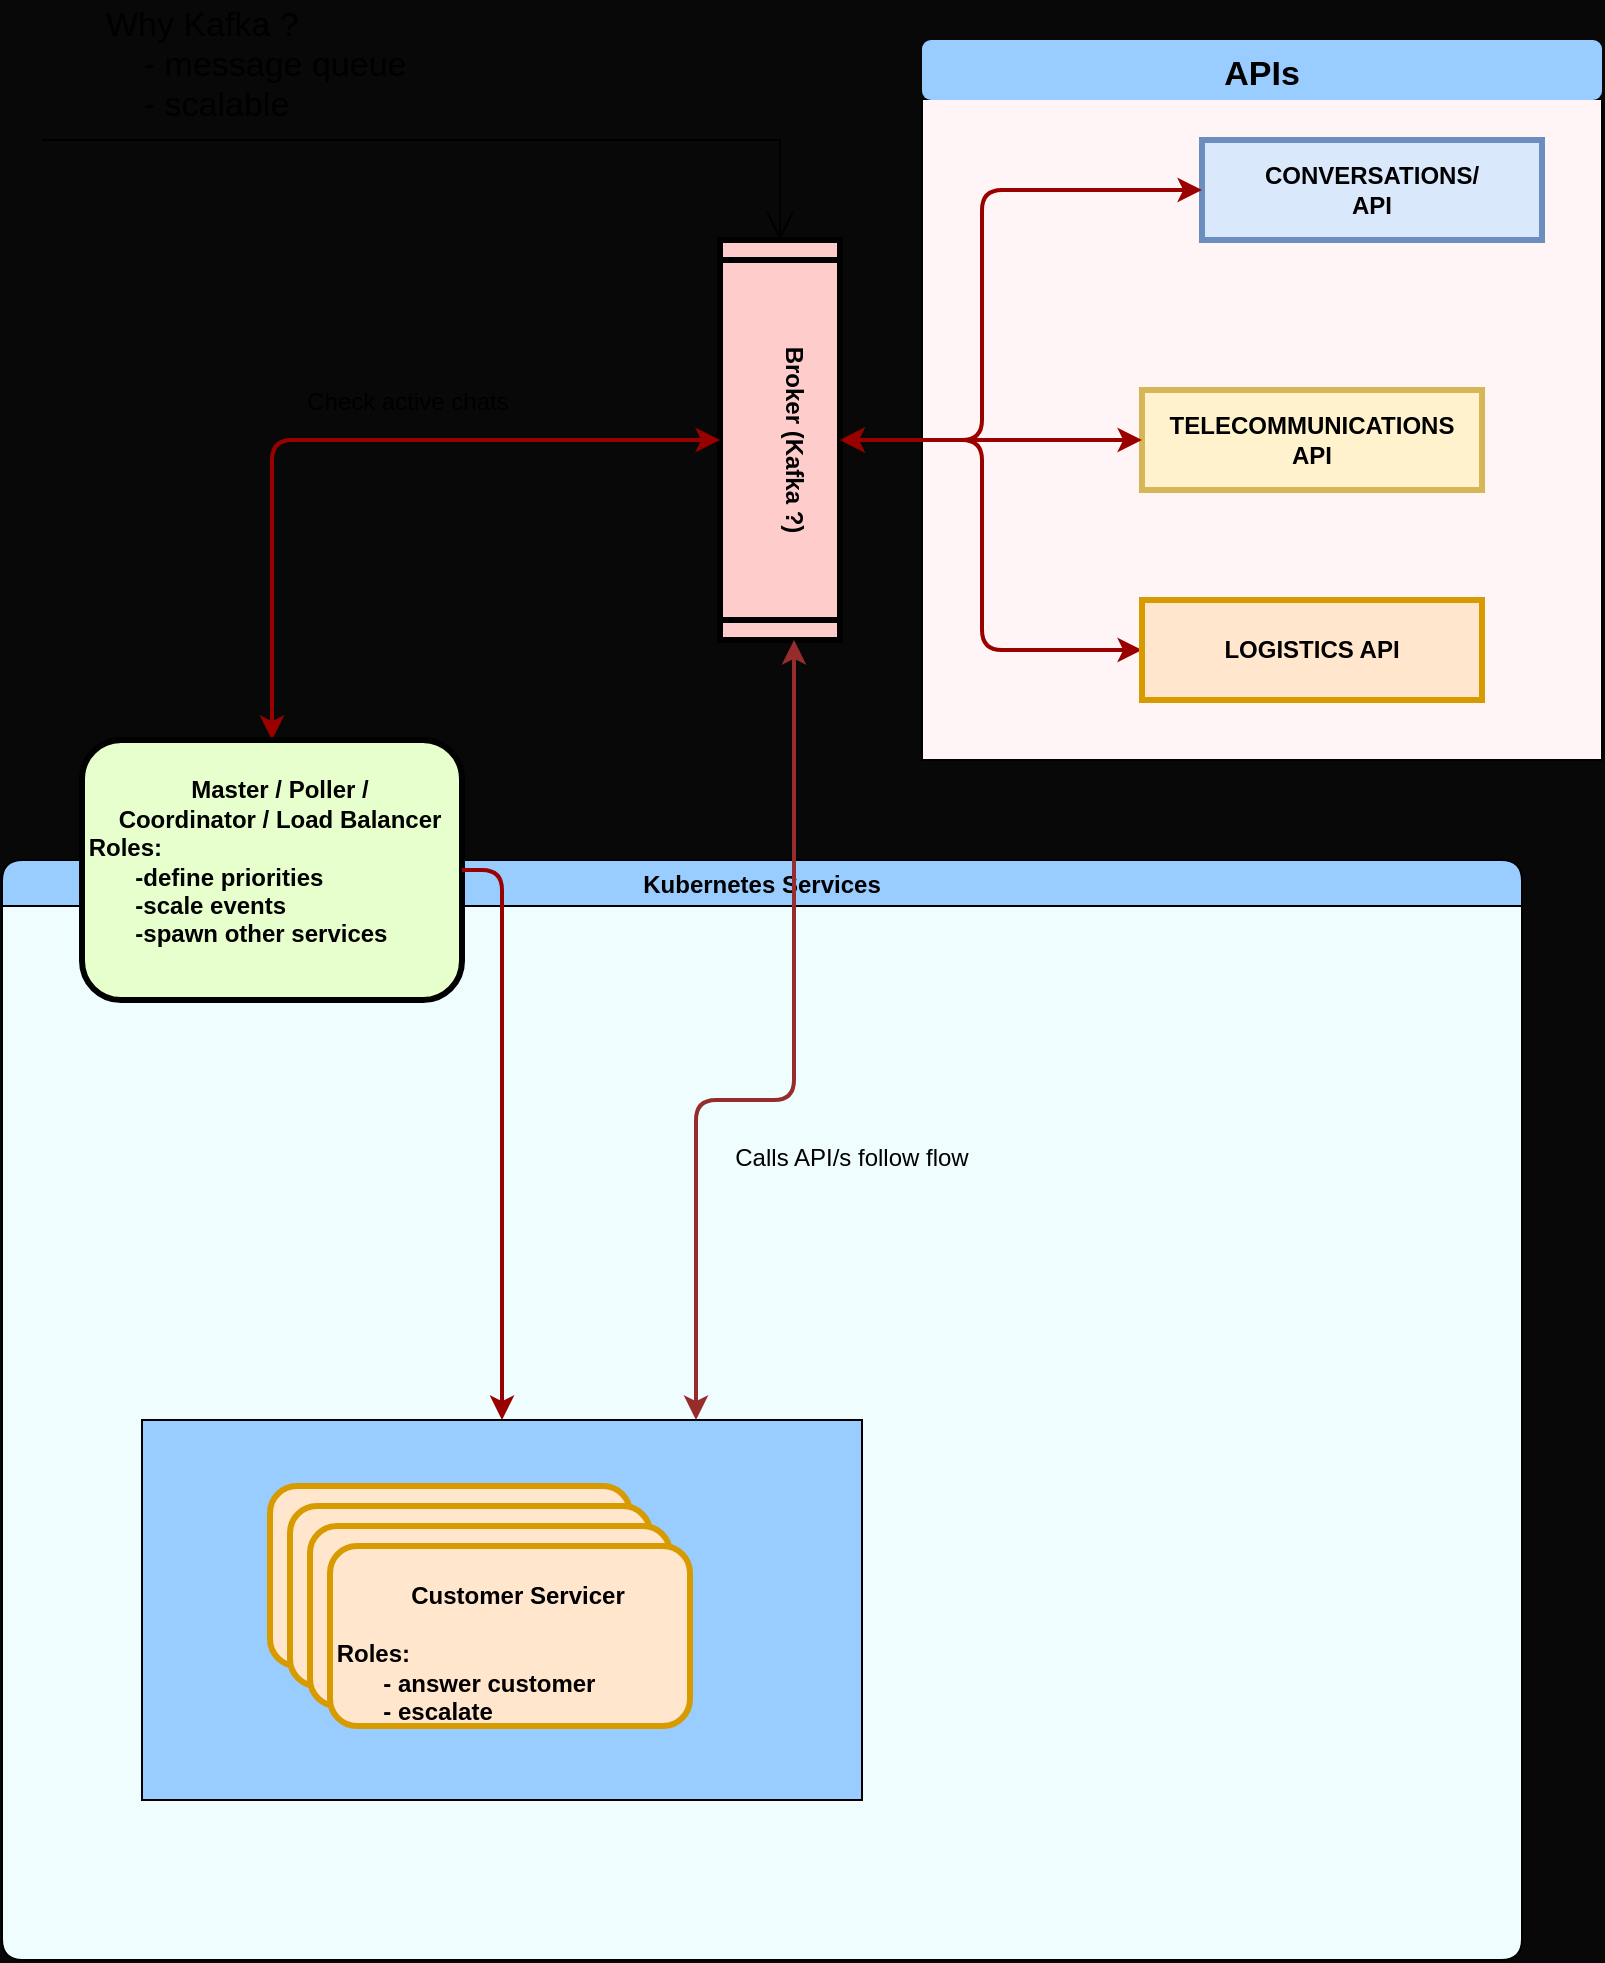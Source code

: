 <mxfile>
    <diagram name="Page-1" id="c7558073-3199-34d8-9f00-42111426c3f3">
        <mxGraphModel dx="620" dy="814" grid="1" gridSize="10" guides="1" tooltips="1" connect="1" arrows="1" fold="1" page="1" pageScale="1" pageWidth="826" pageHeight="1169" background="#080808" math="0" shadow="0">
            <root>
                <mxCell id="0"/>
                <mxCell id="1" parent="0"/>
                <mxCell id="cOc1v8Od7rdK0ufrx-xu-103" value="" style="swimlane;startSize=0;rounded=1;shadow=0;glass=0;fillColor=#99CCFF;swimlaneFillColor=#FFF5F6;" parent="1" vertex="1">
                    <mxGeometry x="510" y="70" width="340" height="330" as="geometry"/>
                </mxCell>
                <mxCell id="13" value="CONVERSATIONS/&#10;API" style="whiteSpace=wrap;align=center;verticalAlign=middle;fontStyle=1;strokeWidth=3;fillColor=#dae8fc;strokeColor=#6c8ebf;fontColor=#000000;" parent="1" vertex="1">
                    <mxGeometry x="650" y="90" width="170" height="50" as="geometry"/>
                </mxCell>
                <mxCell id="68" value="" style="edgeStyle=elbowEdgeStyle;elbow=horizontal;strokeColor=#990000;strokeWidth=2;startArrow=classic;startFill=1;exitX=0.5;exitY=0;exitDx=0;exitDy=0;entryX=0;entryY=0.5;entryDx=0;entryDy=0;" parent="1" source="cOc1v8Od7rdK0ufrx-xu-97" target="cOc1v8Od7rdK0ufrx-xu-100" edge="1">
                    <mxGeometry width="100" height="100" relative="1" as="geometry">
                        <mxPoint x="540" y="290" as="sourcePoint"/>
                        <mxPoint x="540" y="489" as="targetPoint"/>
                        <Array as="points">
                            <mxPoint x="540" y="319"/>
                        </Array>
                    </mxGeometry>
                </mxCell>
                <mxCell id="71" value="Check active chats" style="text;spacingTop=-5;align=center" parent="1" vertex="1">
                    <mxGeometry x="238" y="212" width="30" height="30" as="geometry"/>
                </mxCell>
                <mxCell id="81" value="" style="edgeStyle=elbowEdgeStyle;elbow=horizontal;strokeColor=#990000;strokeWidth=2;exitX=0.5;exitY=0;exitDx=0;exitDy=0;startArrow=classic;startFill=1;" parent="1" source="cOc1v8Od7rdK0ufrx-xu-97" target="13" edge="1">
                    <mxGeometry width="100" height="100" relative="1" as="geometry">
                        <mxPoint x="590" y="400" as="sourcePoint"/>
                        <mxPoint x="520" y="630" as="targetPoint"/>
                        <Array as="points">
                            <mxPoint x="540" y="250"/>
                        </Array>
                    </mxGeometry>
                </mxCell>
                <mxCell id="cOc1v8Od7rdK0ufrx-xu-97" value="Broker (Kafka ?)&#10;" style="shape=process;whiteSpace=wrap;align=center;verticalAlign=middle;size=0.05;fontStyle=1;strokeWidth=3;fillColor=#FFCCCC;rotation=90;fontColor=#000000;" parent="1" vertex="1">
                    <mxGeometry x="339" y="210" width="200" height="60" as="geometry"/>
                </mxCell>
                <mxCell id="cOc1v8Od7rdK0ufrx-xu-99" value="TELECOMMUNICATIONS&#10;API" style="whiteSpace=wrap;align=center;verticalAlign=middle;fontStyle=1;strokeWidth=3;fillColor=#fff2cc;strokeColor=#d6b656;fontColor=#000000;" parent="1" vertex="1">
                    <mxGeometry x="620" y="215" width="170" height="50" as="geometry"/>
                </mxCell>
                <mxCell id="cOc1v8Od7rdK0ufrx-xu-100" value="LOGISTICS API" style="whiteSpace=wrap;align=center;verticalAlign=middle;fontStyle=1;strokeWidth=3;fillColor=#ffe6cc;strokeColor=#d79b00;fontColor=#000000;" parent="1" vertex="1">
                    <mxGeometry x="620" y="320" width="170" height="50" as="geometry"/>
                </mxCell>
                <mxCell id="cOc1v8Od7rdK0ufrx-xu-101" value="" style="edgeStyle=elbowEdgeStyle;elbow=horizontal;strokeColor=#990000;strokeWidth=2;exitX=0.5;exitY=0;exitDx=0;exitDy=0;startArrow=classic;startFill=1;entryX=0;entryY=0.5;entryDx=0;entryDy=0;" parent="1" source="cOc1v8Od7rdK0ufrx-xu-97" target="cOc1v8Od7rdK0ufrx-xu-99" edge="1">
                    <mxGeometry width="100" height="100" relative="1" as="geometry">
                        <mxPoint x="461" y="250" as="sourcePoint"/>
                        <mxPoint x="660" y="125" as="targetPoint"/>
                        <Array as="points">
                            <mxPoint x="550" y="260"/>
                        </Array>
                    </mxGeometry>
                </mxCell>
                <mxCell id="cOc1v8Od7rdK0ufrx-xu-102" value="Kubernetes Services" style="swimlane;fillColor=#99CCFF;glass=0;rounded=1;shadow=0;swimlaneFillColor=#F0FDFF;" parent="1" vertex="1">
                    <mxGeometry x="50" y="450" width="760" height="550" as="geometry"/>
                </mxCell>
                <mxCell id="cOc1v8Od7rdK0ufrx-xu-112" value="&lt;p style=&quot;margin: 0px ; margin-top: 4px ; text-align: center ; text-decoration: underline&quot;&gt;&lt;/p&gt;&lt;p style=&quot;margin: 0px ; margin-left: 8px&quot;&gt;&lt;br&gt;&lt;/p&gt;&lt;p style=&quot;margin: 0px ; margin-left: 8px&quot;&gt;Customer Servicer&lt;/p&gt;&lt;p style=&quot;margin: 0px ; margin-left: 8px&quot;&gt;&lt;/p&gt;&lt;div style=&quot;text-align: justify&quot;&gt;&lt;br&gt;&lt;/div&gt;&lt;div style=&quot;text-align: justify&quot;&gt;&amp;nbsp;Roles:&lt;/div&gt;&lt;div style=&quot;text-align: justify&quot;&gt;&lt;span style=&quot;white-space: pre&quot;&gt;&#9;- answer customer&lt;/span&gt;&lt;br&gt;&lt;/div&gt;&lt;div style=&quot;text-align: justify&quot;&gt;&lt;span style=&quot;white-space: pre&quot;&gt;&lt;span style=&quot;white-space: pre&quot;&gt;&#9;- escalate&lt;/span&gt;&lt;br&gt;&lt;/span&gt;&lt;/div&gt;&lt;p&gt;&lt;/p&gt;&lt;p&gt;&lt;/p&gt;" style="verticalAlign=middle;align=center;overflow=fill;fontSize=12;fontFamily=Helvetica;html=1;rounded=1;fontStyle=1;strokeWidth=3;fillColor=#ffe6cc;spacingLeft=2;strokeColor=#d79b00;" parent="cOc1v8Od7rdK0ufrx-xu-102" vertex="1">
                    <mxGeometry x="124" y="303" width="180" height="90" as="geometry"/>
                </mxCell>
                <mxCell id="cOc1v8Od7rdK0ufrx-xu-123" value="" style="rounded=0;whiteSpace=wrap;html=1;shadow=0;glass=0;fontSize=17;fillColor=#99CCFF;" parent="cOc1v8Od7rdK0ufrx-xu-102" vertex="1">
                    <mxGeometry x="70" y="280" width="360" height="190" as="geometry"/>
                </mxCell>
                <mxCell id="96" value="Calls API/s follow flow" style="text;spacingTop=-5;align=center;fontColor=#000000;" vertex="1" parent="cOc1v8Od7rdK0ufrx-xu-102">
                    <mxGeometry x="410" y="140" width="30" height="30" as="geometry"/>
                </mxCell>
                <mxCell id="92" value="" style="edgeStyle=elbowEdgeStyle;elbow=horizontal;strokeColor=#990000;strokeWidth=2;startArrow=classic;startFill=1;exitX=0.5;exitY=0;exitDx=0;exitDy=0;entryX=0.5;entryY=1;entryDx=0;entryDy=0;" parent="1" source="6" target="cOc1v8Od7rdK0ufrx-xu-97" edge="1">
                    <mxGeometry width="100" height="100" relative="1" as="geometry">
                        <mxPoint x="196" y="400" as="sourcePoint"/>
                        <mxPoint x="390" y="245" as="targetPoint"/>
                        <Array as="points">
                            <mxPoint x="185" y="320"/>
                            <mxPoint x="140" y="260"/>
                            <mxPoint x="360" y="320"/>
                            <mxPoint x="250" y="470"/>
                        </Array>
                    </mxGeometry>
                </mxCell>
                <mxCell id="cOc1v8Od7rdK0ufrx-xu-106" value="Why Kafka ?&#10;    - message queue&#10;    - scalable" style="text;spacingTop=-5;align=left;fontSize=17;" parent="1" vertex="1">
                    <mxGeometry x="100" y="20" width="170" height="30" as="geometry"/>
                </mxCell>
                <mxCell id="cOc1v8Od7rdK0ufrx-xu-109" value="" style="endArrow=open;endFill=1;endSize=12;html=1;rounded=0;fontSize=17;entryX=0;entryY=0.5;entryDx=0;entryDy=0;edgeStyle=orthogonalEdgeStyle;" parent="1" target="cOc1v8Od7rdK0ufrx-xu-97" edge="1">
                    <mxGeometry width="160" relative="1" as="geometry">
                        <mxPoint x="70" y="90" as="sourcePoint"/>
                        <mxPoint x="260" y="114.5" as="targetPoint"/>
                        <Array as="points">
                            <mxPoint x="100" y="90"/>
                            <mxPoint x="421" y="90"/>
                        </Array>
                    </mxGeometry>
                </mxCell>
                <mxCell id="cOc1v8Od7rdK0ufrx-xu-110" value="APIs" style="text;align=center;fontStyle=1;verticalAlign=middle;spacingLeft=3;spacingRight=3;strokeColor=none;rotatable=0;points=[[0,0.5],[1,0.5]];portConstraint=eastwest;rounded=1;shadow=0;glass=0;fontSize=17;fillColor=#99CCFF;" parent="1" vertex="1">
                    <mxGeometry x="510" y="40" width="340" height="30" as="geometry"/>
                </mxCell>
                <mxCell id="cOc1v8Od7rdK0ufrx-xu-118" value="&lt;p style=&quot;margin: 0px ; margin-top: 4px ; text-align: center ; text-decoration: underline&quot;&gt;&lt;/p&gt;&lt;p style=&quot;margin: 0px ; margin-left: 8px&quot;&gt;&lt;br&gt;&lt;/p&gt;&lt;p style=&quot;margin: 0px ; margin-left: 8px&quot;&gt;Customer Servicer&lt;/p&gt;&lt;p style=&quot;margin: 0px ; margin-left: 8px&quot;&gt;&lt;/p&gt;&lt;div style=&quot;text-align: justify&quot;&gt;&lt;br&gt;&lt;/div&gt;&lt;div style=&quot;text-align: justify&quot;&gt;&amp;nbsp;Roles:&lt;/div&gt;&lt;div style=&quot;text-align: justify&quot;&gt;&lt;span style=&quot;white-space: pre&quot;&gt;&#9;- answer customer&lt;/span&gt;&lt;br&gt;&lt;/div&gt;&lt;div style=&quot;text-align: justify&quot;&gt;&lt;span style=&quot;white-space: pre&quot;&gt;&lt;span style=&quot;white-space: pre&quot;&gt;&#9;- escalate&lt;/span&gt;&lt;br&gt;&lt;/span&gt;&lt;/div&gt;&lt;p&gt;&lt;/p&gt;&lt;p&gt;&lt;/p&gt;" style="verticalAlign=middle;align=center;overflow=fill;fontSize=12;fontFamily=Helvetica;html=1;rounded=1;fontStyle=1;strokeWidth=3;fillColor=#ffe6cc;spacingLeft=2;strokeColor=#d79b00;fontColor=none;noLabel=1;" parent="1" vertex="1">
                    <mxGeometry x="184" y="763" width="180" height="90" as="geometry"/>
                </mxCell>
                <mxCell id="cOc1v8Od7rdK0ufrx-xu-119" value="&lt;p style=&quot;margin: 0px ; margin-top: 4px ; text-align: center ; text-decoration: underline&quot;&gt;&lt;/p&gt;&lt;p style=&quot;margin: 0px ; margin-left: 8px&quot;&gt;&lt;br&gt;&lt;/p&gt;&lt;p style=&quot;margin: 0px ; margin-left: 8px&quot;&gt;Customer Servicer&lt;/p&gt;&lt;p style=&quot;margin: 0px ; margin-left: 8px&quot;&gt;&lt;/p&gt;&lt;div style=&quot;text-align: justify&quot;&gt;&lt;br&gt;&lt;/div&gt;&lt;div style=&quot;text-align: justify&quot;&gt;&amp;nbsp;Roles:&lt;/div&gt;&lt;div style=&quot;text-align: justify&quot;&gt;&lt;span style=&quot;white-space: pre&quot;&gt;&#9;- answer customer&lt;/span&gt;&lt;br&gt;&lt;/div&gt;&lt;div style=&quot;text-align: justify&quot;&gt;&lt;span style=&quot;white-space: pre&quot;&gt;&lt;span style=&quot;white-space: pre&quot;&gt;&#9;- escalate&lt;/span&gt;&lt;br&gt;&lt;/span&gt;&lt;/div&gt;&lt;p&gt;&lt;/p&gt;&lt;p&gt;&lt;/p&gt;" style="verticalAlign=middle;align=center;overflow=fill;fontSize=12;fontFamily=Helvetica;html=1;rounded=1;fontStyle=1;strokeWidth=3;fillColor=#ffe6cc;spacingLeft=2;strokeColor=#d79b00;fontColor=none;noLabel=1;" parent="1" vertex="1">
                    <mxGeometry x="194" y="773" width="180" height="90" as="geometry"/>
                </mxCell>
                <mxCell id="cOc1v8Od7rdK0ufrx-xu-120" value="&lt;p style=&quot;margin: 0px ; margin-top: 4px ; text-align: center ; text-decoration: underline&quot;&gt;&lt;/p&gt;&lt;p style=&quot;margin: 0px ; margin-left: 8px&quot;&gt;&lt;br&gt;&lt;/p&gt;&lt;p style=&quot;margin: 0px ; margin-left: 8px&quot;&gt;Customer Servicer&lt;/p&gt;&lt;p style=&quot;margin: 0px ; margin-left: 8px&quot;&gt;&lt;/p&gt;&lt;div style=&quot;text-align: justify&quot;&gt;&lt;br&gt;&lt;/div&gt;&lt;div style=&quot;text-align: justify&quot;&gt;&amp;nbsp;Roles:&lt;/div&gt;&lt;div style=&quot;text-align: justify&quot;&gt;&lt;span style=&quot;white-space: pre&quot;&gt;&#9;- answer customer&lt;/span&gt;&lt;br&gt;&lt;/div&gt;&lt;div style=&quot;text-align: justify&quot;&gt;&lt;span style=&quot;white-space: pre&quot;&gt;&lt;span style=&quot;white-space: pre&quot;&gt;&#9;- escalate&lt;/span&gt;&lt;br&gt;&lt;/span&gt;&lt;/div&gt;&lt;p&gt;&lt;/p&gt;&lt;p&gt;&lt;/p&gt;" style="verticalAlign=middle;align=center;overflow=fill;fontSize=12;fontFamily=Helvetica;html=1;rounded=1;fontStyle=1;strokeWidth=3;fillColor=#ffe6cc;spacingLeft=2;strokeColor=#d79b00;fontColor=none;noLabel=1;" parent="1" vertex="1">
                    <mxGeometry x="204" y="783" width="180" height="90" as="geometry"/>
                </mxCell>
                <mxCell id="cOc1v8Od7rdK0ufrx-xu-121" value="&lt;p style=&quot;margin: 0px ; margin-top: 4px ; text-align: center ; text-decoration: underline&quot;&gt;&lt;/p&gt;&lt;p style=&quot;margin: 0px ; margin-left: 8px&quot;&gt;&lt;br&gt;&lt;/p&gt;&lt;p style=&quot;margin: 0px ; margin-left: 8px&quot;&gt;Customer Servicer&lt;/p&gt;&lt;p style=&quot;margin: 0px ; margin-left: 8px&quot;&gt;&lt;/p&gt;&lt;div style=&quot;text-align: justify&quot;&gt;&lt;br&gt;&lt;/div&gt;&lt;div style=&quot;text-align: justify&quot;&gt;&amp;nbsp;Roles:&lt;/div&gt;&lt;div style=&quot;text-align: justify&quot;&gt;&lt;span style=&quot;white-space: pre&quot;&gt;&#9;- answer customer&lt;/span&gt;&lt;br&gt;&lt;/div&gt;&lt;div style=&quot;text-align: justify&quot;&gt;&lt;span style=&quot;white-space: pre&quot;&gt;&lt;span style=&quot;white-space: pre&quot;&gt;&#9;- escalate&lt;/span&gt;&lt;br&gt;&lt;/span&gt;&lt;/div&gt;&lt;p&gt;&lt;/p&gt;&lt;p&gt;&lt;/p&gt;" style="verticalAlign=middle;align=center;overflow=fill;fontSize=12;fontFamily=Helvetica;html=1;rounded=1;fontStyle=1;strokeWidth=3;fillColor=#ffe6cc;spacingLeft=2;strokeColor=#d79b00;fontColor=#000000;" parent="1" vertex="1">
                    <mxGeometry x="214" y="793" width="180" height="90" as="geometry"/>
                </mxCell>
                <mxCell id="6" value="&lt;p style=&quot;margin: 0px ; margin-top: 4px ; text-align: center ; text-decoration: underline&quot;&gt;&lt;/p&gt;&lt;p style=&quot;margin: 0px ; margin-left: 8px&quot;&gt;&lt;br&gt;&lt;/p&gt;&lt;p style=&quot;margin: 0px ; margin-left: 8px&quot;&gt;Master / Poller /&lt;/p&gt;&lt;p style=&quot;margin: 0px ; margin-left: 8px&quot;&gt;Coordinator / Load Balancer&lt;/p&gt;&lt;p style=&quot;margin: 0px ; margin-left: 8px&quot;&gt;&lt;/p&gt;&lt;div style=&quot;text-align: left&quot;&gt;&amp;nbsp;Roles:&lt;/div&gt;&lt;div style=&quot;text-align: left&quot;&gt;&lt;span style=&quot;white-space: pre&quot;&gt;&#9;-define priorities&lt;/span&gt;&lt;br&gt;&lt;/div&gt;&lt;div style=&quot;text-align: left&quot;&gt;&lt;span style=&quot;white-space: pre&quot;&gt;&#9;-scale events&lt;/span&gt;&lt;br&gt;&lt;/div&gt;&lt;div style=&quot;text-align: left&quot;&gt;&lt;span style=&quot;white-space: pre&quot;&gt;&lt;span style=&quot;white-space: pre&quot;&gt;&#9;-spawn other services&lt;/span&gt;&lt;/span&gt;&lt;/div&gt;&lt;p&gt;&lt;/p&gt;" style="verticalAlign=middle;align=center;overflow=fill;fontSize=12;fontFamily=Helvetica;html=1;rounded=1;fontStyle=1;strokeWidth=3;fillColor=#E6FFCC;spacingLeft=2;fontColor=#000000;" parent="1" vertex="1">
                    <mxGeometry x="90" y="390" width="190" height="130" as="geometry"/>
                </mxCell>
                <mxCell id="cOc1v8Od7rdK0ufrx-xu-124" value="" style="edgeStyle=elbowEdgeStyle;elbow=horizontal;strokeColor=#990000;strokeWidth=2;startArrow=classic;startFill=1;exitX=0.5;exitY=0;exitDx=0;exitDy=0;entryX=1;entryY=0.5;entryDx=0;entryDy=0;labelBorderColor=default;endArrow=none;endFill=0;" parent="1" source="cOc1v8Od7rdK0ufrx-xu-123" target="6" edge="1">
                    <mxGeometry width="100" height="100" relative="1" as="geometry">
                        <mxPoint x="175" y="530" as="sourcePoint"/>
                        <mxPoint x="160" y="660" as="targetPoint"/>
                        <Array as="points">
                            <mxPoint x="300" y="590"/>
                            <mxPoint x="150" y="270"/>
                            <mxPoint x="370" y="330"/>
                            <mxPoint x="260" y="480"/>
                        </Array>
                    </mxGeometry>
                </mxCell>
                <mxCell id="cOc1v8Od7rdK0ufrx-xu-125" value="" style="edgeStyle=elbowEdgeStyle;elbow=vertical;strokeColor=#962C2C;strokeWidth=2;startArrow=classic;startFill=1;exitX=1;exitY=0.5;exitDx=0;exitDy=0;labelBorderColor=default;endArrow=classic;endFill=1;" parent="1" edge="1">
                    <mxGeometry width="100" height="100" relative="1" as="geometry">
                        <mxPoint x="446" y="340" as="sourcePoint"/>
                        <mxPoint x="397" y="730" as="targetPoint"/>
                        <Array as="points">
                            <mxPoint x="417" y="570"/>
                        </Array>
                    </mxGeometry>
                </mxCell>
            </root>
        </mxGraphModel>
    </diagram>
</mxfile>